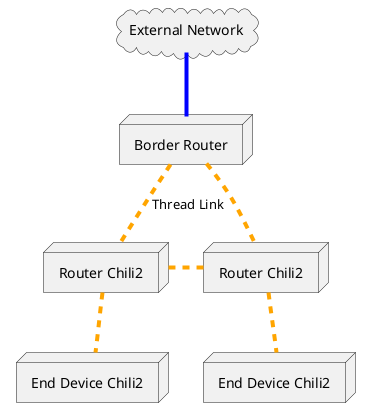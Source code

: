 @startuml

cloud "External Network" as net

node "Border Router" as br

node "Router Chili2" as router
node "Router Chili2" as router2

node "End Device Chili2" as ed1
node "End Device Chili2" as ed2

net -[#blue,thickness=4]- br
br -[#orange,dashed,thickness=4]- router : Thread Link
router -[#orange,dashed,thickness=4]- ed1
router2 -[#orange,dashed,thickness=4]- ed2
router -[#orange,dashed,thickness=4] router2
br -[#orange,dashed,thickness=4]- router2

@enduml